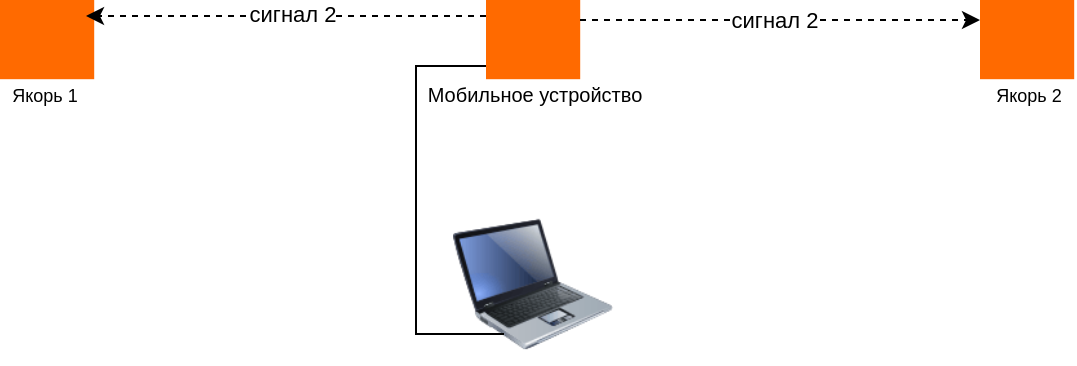 <mxfile border="50" scale="3" compressed="false" locked="false" version="26.2.2">
  <diagram name="Blank" id="YmL12bMKpDGza6XwsDPr">
    <mxGraphModel dx="1397" dy="362" grid="0" gridSize="10" guides="1" tooltips="1" connect="1" arrows="1" fold="1" page="0" pageScale="1" pageWidth="827" pageHeight="1169" background="none" math="1" shadow="0">
      <root>
        <mxCell id="X5NqExCQtvZxIxQ7pmgY-0" />
        <mxCell id="1" parent="X5NqExCQtvZxIxQ7pmgY-0" />
        <object label="" placeholders="1" id="Gr0Zq-AI6Quabplr0KPa-103">
          <mxCell style="image;html=1;image=img/lib/clip_art/computers/Laptop_128x128.png;fontFamily=Helvetica;fontSize=12;fontColor=#0A3DA3;align=center;strokeWidth=2;fillColor=#EDF5FF;fontStyle=1;verticalAlign=bottom;strokeColor=none;labelBackgroundColor=#EDF5FF;labelBorderColor=none;labelPosition=center;verticalLabelPosition=top;" parent="1" vertex="1">
            <mxGeometry x="-523.45" y="480" width="80" height="80" as="geometry" />
          </mxCell>
        </object>
        <mxCell id="YcL9H07bTUGaqKfZckYU-1" value="" style="points=[];aspect=fixed;html=1;align=center;shadow=0;dashed=0;fillColor=#FF6A00;strokeColor=none;shape=mxgraph.alibaba_cloud.agw_aligateway;" parent="1" vertex="1">
          <mxGeometry x="-507" y="378" width="47.1" height="39.6" as="geometry" />
        </mxCell>
        <mxCell id="YcL9H07bTUGaqKfZckYU-2" value="" style="points=[];aspect=fixed;html=1;align=center;shadow=0;dashed=0;fillColor=#FF6A00;strokeColor=none;shape=mxgraph.alibaba_cloud.agw_aligateway;" parent="1" vertex="1">
          <mxGeometry x="-750" y="378" width="47.1" height="39.6" as="geometry" />
        </mxCell>
        <mxCell id="YcL9H07bTUGaqKfZckYU-3" value="" style="points=[];aspect=fixed;html=1;align=center;shadow=0;dashed=0;fillColor=#FF6A00;strokeColor=none;shape=mxgraph.alibaba_cloud.agw_aligateway;" parent="1" vertex="1">
          <mxGeometry x="-260" y="378" width="47.1" height="39.6" as="geometry" />
        </mxCell>
        <mxCell id="YcL9H07bTUGaqKfZckYU-29" value="" style="html=1;labelBackgroundColor=#ffffff;startArrow=none;startFill=0;startSize=6;endArrow=classic;endFill=1;endSize=6;jettySize=auto;orthogonalLoop=1;strokeWidth=1;dashed=1;fontSize=14;rounded=0;" parent="1" edge="1">
          <mxGeometry width="60" height="60" relative="1" as="geometry">
            <mxPoint x="-460" y="388" as="sourcePoint" />
            <mxPoint x="-260" y="388" as="targetPoint" />
          </mxGeometry>
        </mxCell>
        <mxCell id="YcL9H07bTUGaqKfZckYU-33" value="сигнал 2" style="edgeLabel;html=1;align=center;verticalAlign=middle;resizable=0;points=[];" parent="YcL9H07bTUGaqKfZckYU-29" connectable="0" vertex="1">
          <mxGeometry x="-0.034" relative="1" as="geometry">
            <mxPoint as="offset" />
          </mxGeometry>
        </mxCell>
        <mxCell id="YcL9H07bTUGaqKfZckYU-30" value="" style="html=1;labelBackgroundColor=#ffffff;startArrow=none;startFill=0;startSize=6;endArrow=classic;endFill=1;endSize=6;jettySize=auto;orthogonalLoop=1;strokeWidth=1;dashed=1;fontSize=14;rounded=0;" parent="1" edge="1">
          <mxGeometry width="60" height="60" relative="1" as="geometry">
            <mxPoint x="-507" y="386" as="sourcePoint" />
            <mxPoint x="-707" y="386" as="targetPoint" />
          </mxGeometry>
        </mxCell>
        <mxCell id="YcL9H07bTUGaqKfZckYU-31" value="сигнал 2" style="edgeLabel;html=1;align=center;verticalAlign=middle;resizable=0;points=[];" parent="YcL9H07bTUGaqKfZckYU-30" connectable="0" vertex="1">
          <mxGeometry x="-0.653" y="1" relative="1" as="geometry">
            <mxPoint x="-63" y="-2" as="offset" />
          </mxGeometry>
        </mxCell>
        <mxCell id="W_Z_m_9deG7KfsARnxg5-1" value="" style="endArrow=none;html=1;rounded=0;" parent="1" edge="1">
          <mxGeometry width="50" height="50" relative="1" as="geometry">
            <mxPoint x="-507" y="411" as="sourcePoint" />
            <mxPoint x="-498" y="545" as="targetPoint" />
            <Array as="points">
              <mxPoint x="-542" y="411" />
              <mxPoint x="-542" y="545" />
            </Array>
          </mxGeometry>
        </mxCell>
        <mxCell id="R9P_jwOP5-30LdMIKtX9-1" value="&lt;font style=&quot;font-size: 9px;&quot;&gt;Якорь 1&lt;/font&gt;" style="edgeLabel;html=1;align=center;verticalAlign=middle;resizable=0;points=[];" parent="1" connectable="0" vertex="1">
          <mxGeometry x="-728" y="425" as="geometry" />
        </mxCell>
        <mxCell id="R9P_jwOP5-30LdMIKtX9-2" value="&lt;span style=&quot;font-size: 10px;&quot;&gt;Мобильное устройство&lt;/span&gt;" style="edgeLabel;html=1;align=center;verticalAlign=middle;resizable=0;points=[];" parent="1" connectable="0" vertex="1">
          <mxGeometry x="-483.448" y="425" as="geometry" />
        </mxCell>
        <mxCell id="R9P_jwOP5-30LdMIKtX9-3" value="&lt;font style=&quot;font-size: 9px;&quot;&gt;Якорь 2&lt;/font&gt;" style="edgeLabel;html=1;align=center;verticalAlign=middle;resizable=0;points=[];" parent="1" connectable="0" vertex="1">
          <mxGeometry x="-236.448" y="425" as="geometry" />
        </mxCell>
      </root>
    </mxGraphModel>
  </diagram>
</mxfile>

